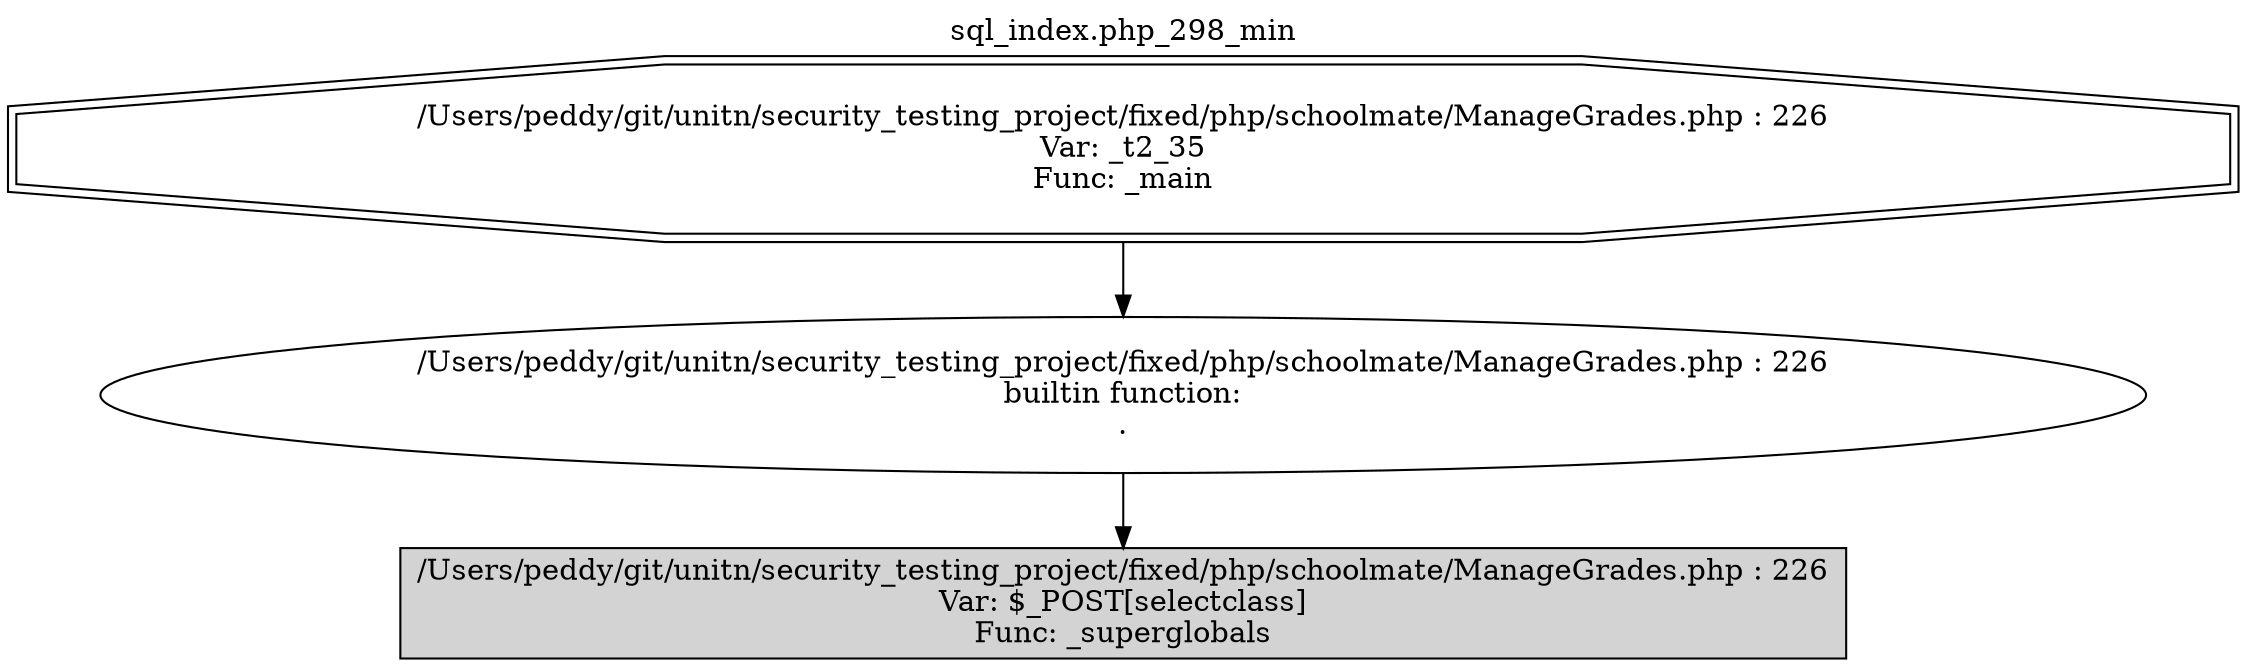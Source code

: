 digraph cfg {
  label="sql_index.php_298_min";
  labelloc=t;
  n1 [shape=doubleoctagon, label="/Users/peddy/git/unitn/security_testing_project/fixed/php/schoolmate/ManageGrades.php : 226\nVar: _t2_35\nFunc: _main\n"];
  n2 [shape=ellipse, label="/Users/peddy/git/unitn/security_testing_project/fixed/php/schoolmate/ManageGrades.php : 226\nbuiltin function:\n.\n"];
  n3 [shape=box, label="/Users/peddy/git/unitn/security_testing_project/fixed/php/schoolmate/ManageGrades.php : 226\nVar: $_POST[selectclass]\nFunc: _superglobals\n",style=filled];
  n1 -> n2;
  n2 -> n3;
}
